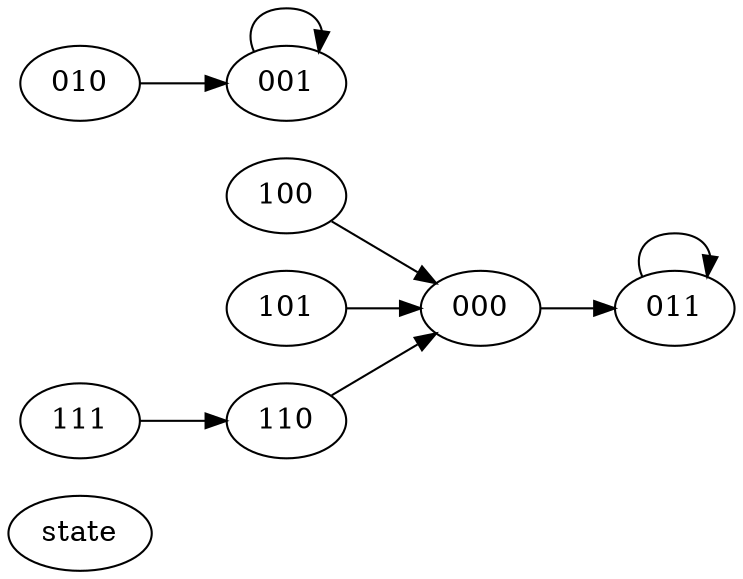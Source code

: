 digraph unix {

    rankdir="LR";

    state 000;
    state 001;
    state 010;
    state 011;
    state 100;
    state 101;
    state 110;
    state 111;

    000 -> 011;
    001 -> 001;
    010 -> 001;
    011 -> 011;
    100 -> 000;
    101 -> 000;
    110 -> 000;
    111 -> 110;
}
